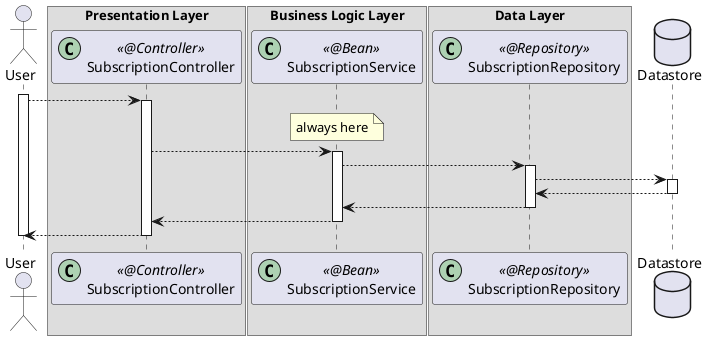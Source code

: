 @startuml

actor User
box Presentation Layer
participant SubscriptionController << (C,#ADD1B2) @Controller >>
end box
box Business Logic Layer
participant SubscriptionService << (C,#ADD1B2) @Bean >>
end box
box Data Layer
participant SubscriptionRepository << (C,#ADD1B2) @Repository >>
end box
database Datastore

activate User

User --> SubscriptionController
activate SubscriptionController

note over SubscriptionService: always here

SubscriptionController --> SubscriptionService
activate SubscriptionService

SubscriptionService --> SubscriptionRepository
activate SubscriptionRepository

SubscriptionRepository --> Datastore
activate Datastore

Datastore --> SubscriptionRepository
deactivate Datastore

SubscriptionRepository --> SubscriptionService
deactivate SubscriptionRepository

SubscriptionService --> SubscriptionController
deactivate SubscriptionService

SubscriptionController --> User
deactivate SubscriptionController

deactivate User

@enduml